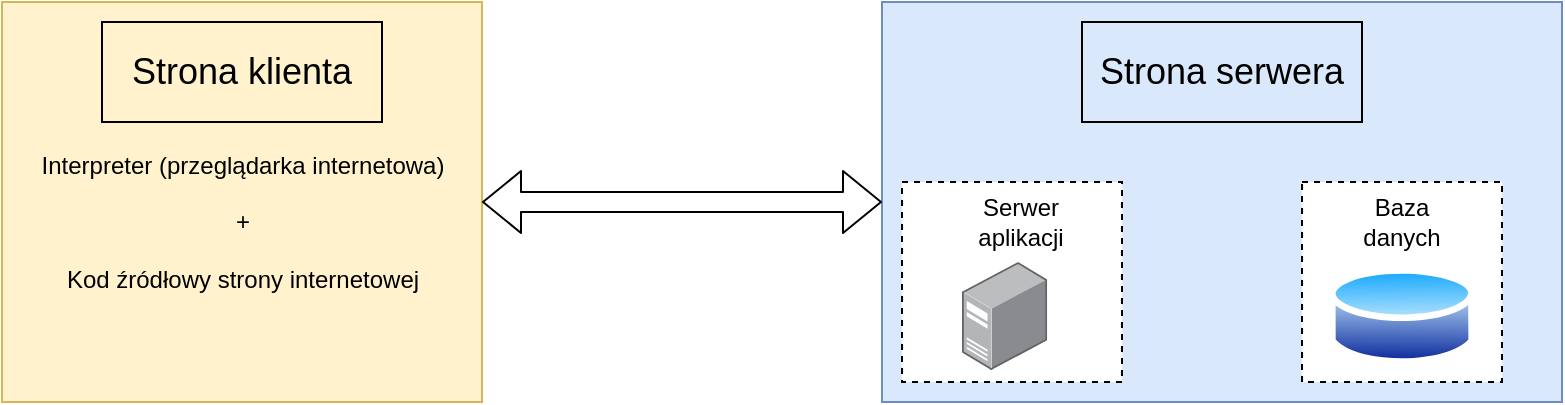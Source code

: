 <mxfile version="14.6.13" type="device"><diagram id="6PkVptLVwXm6RwVMpbwm" name="Page-1"><mxGraphModel dx="426" dy="816" grid="1" gridSize="10" guides="1" tooltips="1" connect="1" arrows="1" fold="1" page="1" pageScale="1" pageWidth="850" pageHeight="1100" math="0" shadow="0"><root><mxCell id="0"/><mxCell id="1" parent="0"/><mxCell id="e9V7PwVPXU7iNnAyGxvQ-1" value="" style="rounded=0;whiteSpace=wrap;html=1;fillColor=#fff2cc;strokeColor=#d6b656;" vertex="1" parent="1"><mxGeometry x="20" y="210" width="240" height="200" as="geometry"/></mxCell><mxCell id="e9V7PwVPXU7iNnAyGxvQ-2" value="&lt;font style=&quot;font-size: 18px&quot;&gt;Strona klienta&lt;/font&gt;" style="text;html=1;align=center;verticalAlign=middle;whiteSpace=wrap;rounded=0;strokeColor=#000000;" vertex="1" parent="1"><mxGeometry x="70" y="220" width="140" height="50" as="geometry"/></mxCell><mxCell id="e9V7PwVPXU7iNnAyGxvQ-3" value="Interpreter (przeglądarka internetowa)&lt;br&gt;&lt;br&gt;+&lt;br&gt;&lt;br&gt;Kod źródłowy strony internetowej" style="text;html=1;strokeColor=none;fillColor=none;align=center;verticalAlign=middle;whiteSpace=wrap;rounded=0;perimeterSpacing=0;dashed=1;" vertex="1" parent="1"><mxGeometry x="24.5" y="300" width="231" height="40" as="geometry"/></mxCell><mxCell id="e9V7PwVPXU7iNnAyGxvQ-4" value="" style="rounded=0;whiteSpace=wrap;html=1;fillColor=#dae8fc;strokeColor=#6c8ebf;" vertex="1" parent="1"><mxGeometry x="460" y="210" width="340" height="200" as="geometry"/></mxCell><mxCell id="e9V7PwVPXU7iNnAyGxvQ-5" value="&lt;font style=&quot;font-size: 18px&quot;&gt;Strona serwera&lt;/font&gt;" style="text;html=1;align=center;verticalAlign=middle;whiteSpace=wrap;rounded=0;fillColor=#dae8fc;strokeColor=#000000;" vertex="1" parent="1"><mxGeometry x="560" y="220" width="140" height="50" as="geometry"/></mxCell><mxCell id="e9V7PwVPXU7iNnAyGxvQ-9" value="" style="rounded=0;whiteSpace=wrap;html=1;dashed=1;strokeColor=#000000;fillColor=#ffffff;" vertex="1" parent="1"><mxGeometry x="470" y="300" width="110" height="100" as="geometry"/></mxCell><mxCell id="e9V7PwVPXU7iNnAyGxvQ-10" value="" style="points=[];aspect=fixed;html=1;align=center;shadow=0;dashed=0;image;image=img/lib/allied_telesis/computer_and_terminals/Server_Desktop.svg;strokeColor=#000000;fillColor=#ffffff;" vertex="1" parent="1"><mxGeometry x="500" y="340" width="42.6" height="54" as="geometry"/></mxCell><mxCell id="e9V7PwVPXU7iNnAyGxvQ-11" value="Serwer aplikacji" style="text;html=1;strokeColor=none;fillColor=none;align=center;verticalAlign=middle;whiteSpace=wrap;rounded=0;dashed=1;" vertex="1" parent="1"><mxGeometry x="491.3" y="310" width="77.4" height="20" as="geometry"/></mxCell><mxCell id="e9V7PwVPXU7iNnAyGxvQ-13" value="" style="rounded=0;whiteSpace=wrap;html=1;dashed=1;strokeColor=#000000;fillColor=#ffffff;" vertex="1" parent="1"><mxGeometry x="670" y="300" width="100" height="100" as="geometry"/></mxCell><mxCell id="e9V7PwVPXU7iNnAyGxvQ-14" value="Baza danych" style="text;html=1;strokeColor=none;fillColor=none;align=center;verticalAlign=middle;whiteSpace=wrap;rounded=0;dashed=1;" vertex="1" parent="1"><mxGeometry x="690" y="310" width="60" height="20" as="geometry"/></mxCell><mxCell id="e9V7PwVPXU7iNnAyGxvQ-16" value="" style="aspect=fixed;perimeter=ellipsePerimeter;html=1;align=center;shadow=0;dashed=0;spacingTop=3;image;image=img/lib/active_directory/database.svg;strokeColor=#000000;fillColor=#ffffff;" vertex="1" parent="1"><mxGeometry x="683.52" y="340" width="72.97" height="54" as="geometry"/></mxCell><mxCell id="e9V7PwVPXU7iNnAyGxvQ-17" value="" style="shape=flexArrow;endArrow=classic;startArrow=classic;html=1;entryX=0;entryY=0.5;entryDx=0;entryDy=0;exitX=1;exitY=0.5;exitDx=0;exitDy=0;" edge="1" parent="1" source="e9V7PwVPXU7iNnAyGxvQ-1" target="e9V7PwVPXU7iNnAyGxvQ-4"><mxGeometry width="100" height="100" relative="1" as="geometry"><mxPoint x="260" y="400" as="sourcePoint"/><mxPoint x="360" y="300" as="targetPoint"/></mxGeometry></mxCell></root></mxGraphModel></diagram></mxfile>